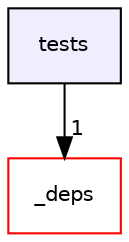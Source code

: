 digraph "tests" {
  compound=true
  node [ fontsize="10", fontname="Helvetica"];
  edge [ labelfontsize="10", labelfontname="Helvetica"];
  dir_59425e443f801f1f2fd8bbe4959a3ccf [shape=box, label="tests", style="filled", fillcolor="#eeeeff", pencolor="black", URL="dir_59425e443f801f1f2fd8bbe4959a3ccf.html"];
  dir_7216a15bcc3d8fa217946a412671a188 [shape=box label="_deps" fillcolor="white" style="filled" color="red" URL="dir_7216a15bcc3d8fa217946a412671a188.html"];
  dir_59425e443f801f1f2fd8bbe4959a3ccf->dir_7216a15bcc3d8fa217946a412671a188 [headlabel="1", labeldistance=1.5 headhref="dir_000024_000000.html"];
}
